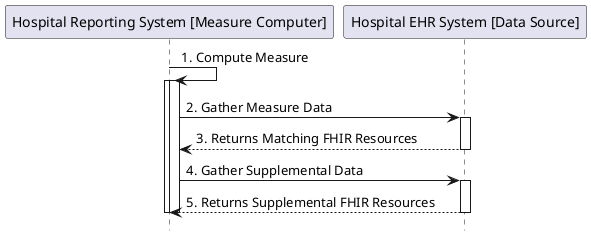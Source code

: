 @startuml
hide footbox
participant "Hospital Reporting System [Measure Computer]" as MeasureComputer
participant "Hospital EHR System [Data Source]" as DataSource
"MeasureComputer" -> "MeasureComputer" : 1. Compute Measure
activate "MeasureComputer"
activate "MeasureComputer"
"MeasureComputer" -> "DataSource" : 2. Gather Measure Data
activate "DataSource"
"DataSource" --> "MeasureComputer" : 3. Returns Matching FHIR Resources
deactivate "DataSource"
"MeasureComputer" -> "DataSource" : 4. Gather Supplemental Data
activate "DataSource"
"DataSource" --> "MeasureComputer" : 5. Returns Supplemental FHIR Resources
deactivate "DataSource"
deactivate "MeasureComputer"
deactivate "MeasureComputer"
@enduml
